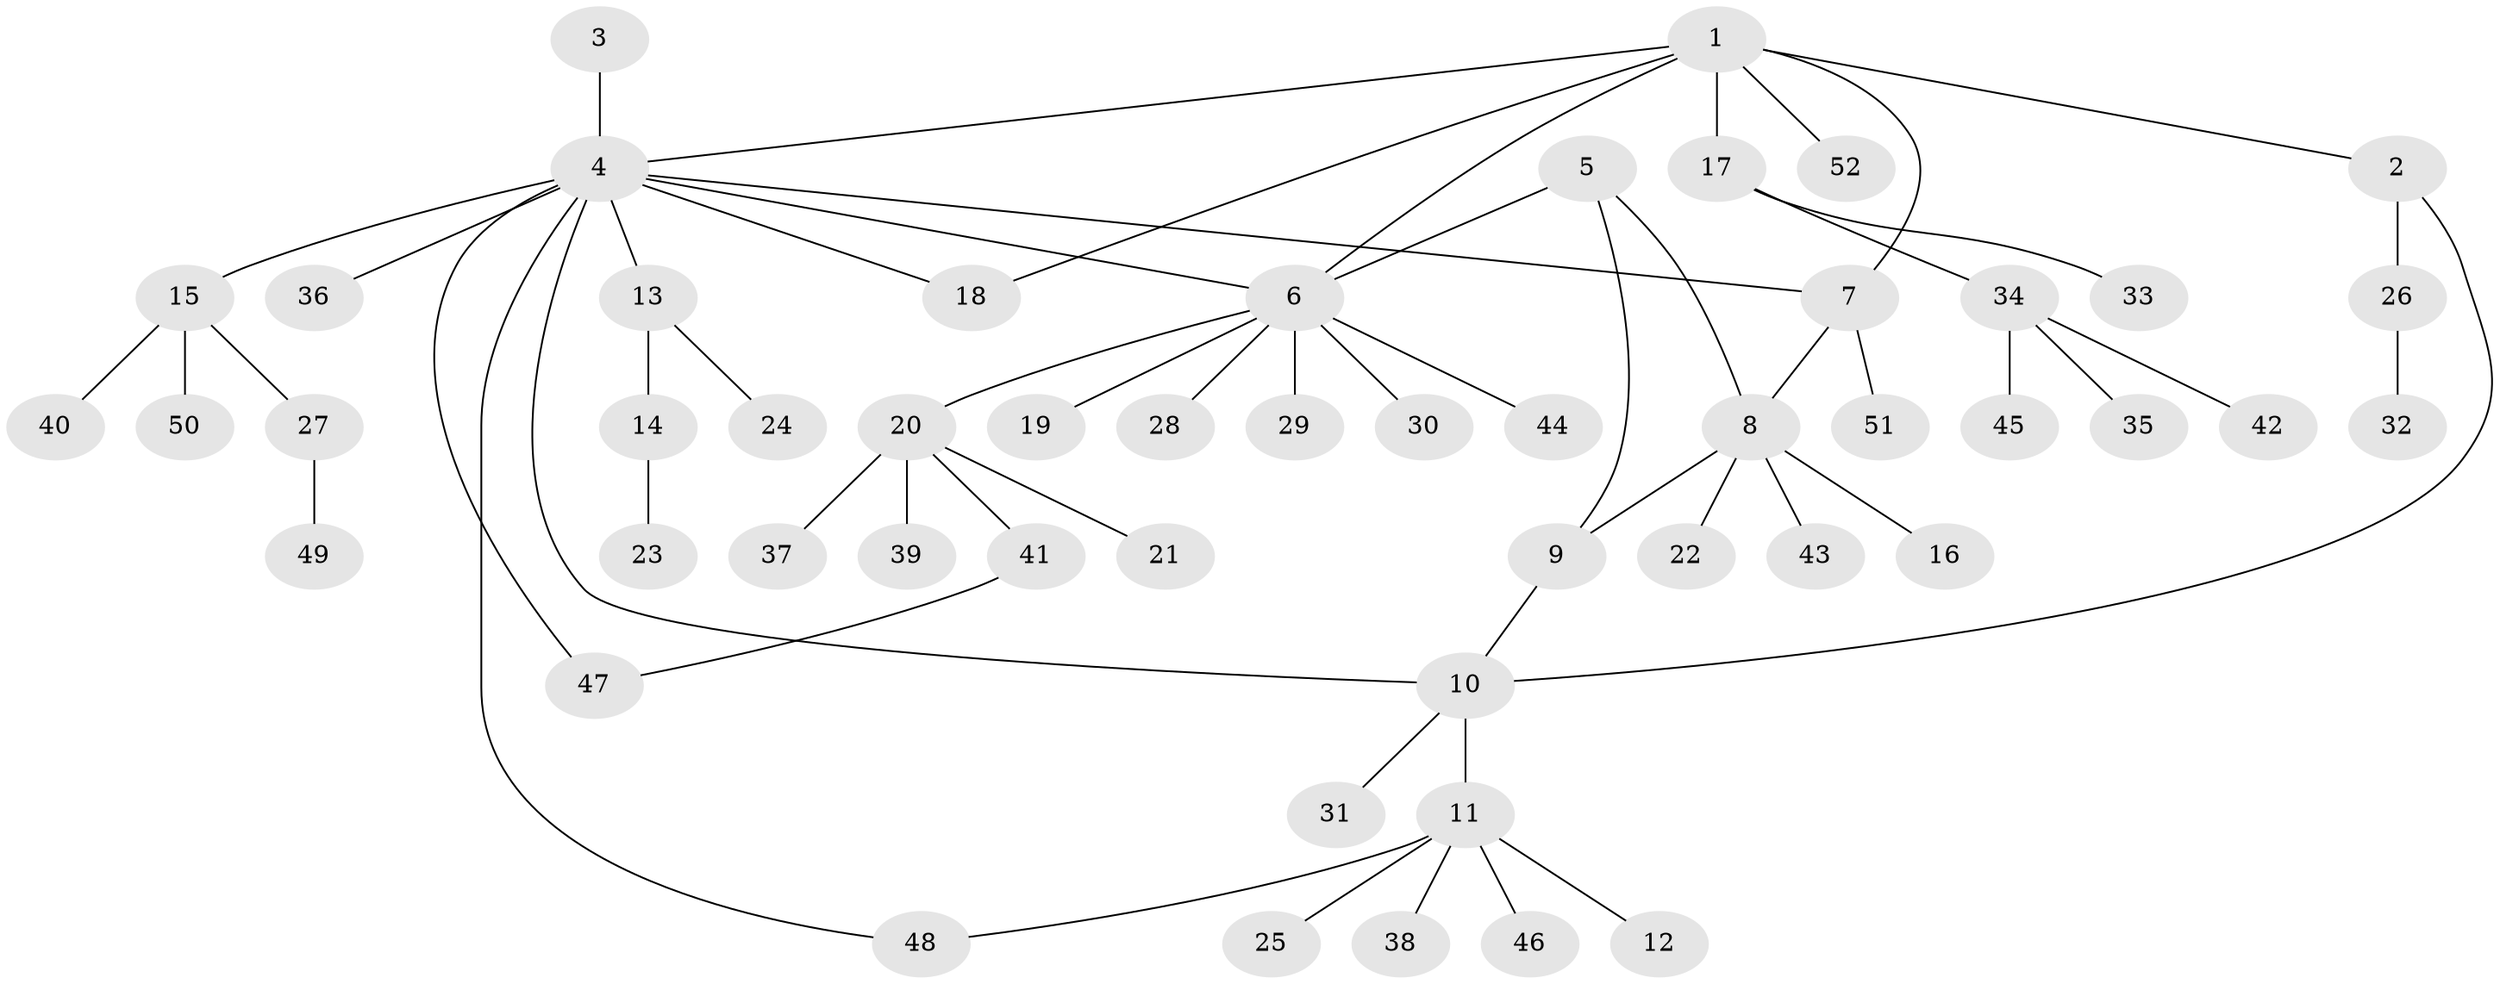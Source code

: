 // Generated by graph-tools (version 1.1) at 2025/02/03/09/25 03:02:33]
// undirected, 52 vertices, 60 edges
graph export_dot {
graph [start="1"]
  node [color=gray90,style=filled];
  1;
  2;
  3;
  4;
  5;
  6;
  7;
  8;
  9;
  10;
  11;
  12;
  13;
  14;
  15;
  16;
  17;
  18;
  19;
  20;
  21;
  22;
  23;
  24;
  25;
  26;
  27;
  28;
  29;
  30;
  31;
  32;
  33;
  34;
  35;
  36;
  37;
  38;
  39;
  40;
  41;
  42;
  43;
  44;
  45;
  46;
  47;
  48;
  49;
  50;
  51;
  52;
  1 -- 2;
  1 -- 4;
  1 -- 6;
  1 -- 7;
  1 -- 17;
  1 -- 18;
  1 -- 52;
  2 -- 10;
  2 -- 26;
  3 -- 4;
  4 -- 6;
  4 -- 7;
  4 -- 10;
  4 -- 13;
  4 -- 15;
  4 -- 18;
  4 -- 36;
  4 -- 47;
  4 -- 48;
  5 -- 6;
  5 -- 8;
  5 -- 9;
  6 -- 19;
  6 -- 20;
  6 -- 28;
  6 -- 29;
  6 -- 30;
  6 -- 44;
  7 -- 8;
  7 -- 51;
  8 -- 9;
  8 -- 16;
  8 -- 22;
  8 -- 43;
  9 -- 10;
  10 -- 11;
  10 -- 31;
  11 -- 12;
  11 -- 25;
  11 -- 38;
  11 -- 46;
  11 -- 48;
  13 -- 14;
  13 -- 24;
  14 -- 23;
  15 -- 27;
  15 -- 40;
  15 -- 50;
  17 -- 33;
  17 -- 34;
  20 -- 21;
  20 -- 37;
  20 -- 39;
  20 -- 41;
  26 -- 32;
  27 -- 49;
  34 -- 35;
  34 -- 42;
  34 -- 45;
  41 -- 47;
}
